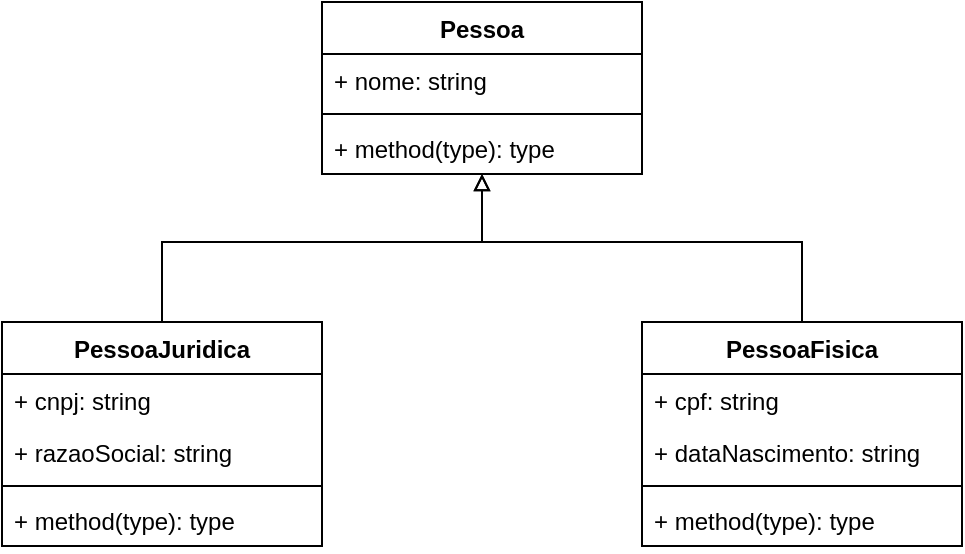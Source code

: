 <mxfile version="16.2.6" type="github">
  <diagram id="T_2ja7fJej8YLeRc40yU" name="Page-1">
    <mxGraphModel dx="796" dy="481" grid="1" gridSize="10" guides="1" tooltips="1" connect="1" arrows="1" fold="1" page="1" pageScale="1" pageWidth="850" pageHeight="1100" math="0" shadow="0">
      <root>
        <mxCell id="0" />
        <mxCell id="1" parent="0" />
        <mxCell id="Dt8Du6wS4_l8fTTvce2d-2" value="Pessoa" style="swimlane;fontStyle=1;align=center;verticalAlign=top;childLayout=stackLayout;horizontal=1;startSize=26;horizontalStack=0;resizeParent=1;resizeParentMax=0;resizeLast=0;collapsible=1;marginBottom=0;" vertex="1" parent="1">
          <mxGeometry x="320" y="200" width="160" height="86" as="geometry" />
        </mxCell>
        <mxCell id="Dt8Du6wS4_l8fTTvce2d-3" value="+ nome: string" style="text;strokeColor=none;fillColor=none;align=left;verticalAlign=top;spacingLeft=4;spacingRight=4;overflow=hidden;rotatable=0;points=[[0,0.5],[1,0.5]];portConstraint=eastwest;" vertex="1" parent="Dt8Du6wS4_l8fTTvce2d-2">
          <mxGeometry y="26" width="160" height="26" as="geometry" />
        </mxCell>
        <mxCell id="Dt8Du6wS4_l8fTTvce2d-4" value="" style="line;strokeWidth=1;fillColor=none;align=left;verticalAlign=middle;spacingTop=-1;spacingLeft=3;spacingRight=3;rotatable=0;labelPosition=right;points=[];portConstraint=eastwest;" vertex="1" parent="Dt8Du6wS4_l8fTTvce2d-2">
          <mxGeometry y="52" width="160" height="8" as="geometry" />
        </mxCell>
        <mxCell id="Dt8Du6wS4_l8fTTvce2d-5" value="+ method(type): type" style="text;strokeColor=none;fillColor=none;align=left;verticalAlign=top;spacingLeft=4;spacingRight=4;overflow=hidden;rotatable=0;points=[[0,0.5],[1,0.5]];portConstraint=eastwest;" vertex="1" parent="Dt8Du6wS4_l8fTTvce2d-2">
          <mxGeometry y="60" width="160" height="26" as="geometry" />
        </mxCell>
        <mxCell id="Dt8Du6wS4_l8fTTvce2d-6" value="PessoaFisica" style="swimlane;fontStyle=1;align=center;verticalAlign=top;childLayout=stackLayout;horizontal=1;startSize=26;horizontalStack=0;resizeParent=1;resizeParentMax=0;resizeLast=0;collapsible=1;marginBottom=0;" vertex="1" parent="1">
          <mxGeometry x="480" y="360" width="160" height="112" as="geometry" />
        </mxCell>
        <mxCell id="Dt8Du6wS4_l8fTTvce2d-7" value="+ cpf: string" style="text;strokeColor=none;fillColor=none;align=left;verticalAlign=top;spacingLeft=4;spacingRight=4;overflow=hidden;rotatable=0;points=[[0,0.5],[1,0.5]];portConstraint=eastwest;" vertex="1" parent="Dt8Du6wS4_l8fTTvce2d-6">
          <mxGeometry y="26" width="160" height="26" as="geometry" />
        </mxCell>
        <mxCell id="Dt8Du6wS4_l8fTTvce2d-18" value="+ dataNascimento: string" style="text;strokeColor=none;fillColor=none;align=left;verticalAlign=top;spacingLeft=4;spacingRight=4;overflow=hidden;rotatable=0;points=[[0,0.5],[1,0.5]];portConstraint=eastwest;" vertex="1" parent="Dt8Du6wS4_l8fTTvce2d-6">
          <mxGeometry y="52" width="160" height="26" as="geometry" />
        </mxCell>
        <mxCell id="Dt8Du6wS4_l8fTTvce2d-8" value="" style="line;strokeWidth=1;fillColor=none;align=left;verticalAlign=middle;spacingTop=-1;spacingLeft=3;spacingRight=3;rotatable=0;labelPosition=right;points=[];portConstraint=eastwest;" vertex="1" parent="Dt8Du6wS4_l8fTTvce2d-6">
          <mxGeometry y="78" width="160" height="8" as="geometry" />
        </mxCell>
        <mxCell id="Dt8Du6wS4_l8fTTvce2d-9" value="+ method(type): type" style="text;strokeColor=none;fillColor=none;align=left;verticalAlign=top;spacingLeft=4;spacingRight=4;overflow=hidden;rotatable=0;points=[[0,0.5],[1,0.5]];portConstraint=eastwest;" vertex="1" parent="Dt8Du6wS4_l8fTTvce2d-6">
          <mxGeometry y="86" width="160" height="26" as="geometry" />
        </mxCell>
        <mxCell id="Dt8Du6wS4_l8fTTvce2d-10" value="PessoaJuridica&#xa;" style="swimlane;fontStyle=1;align=center;verticalAlign=top;childLayout=stackLayout;horizontal=1;startSize=26;horizontalStack=0;resizeParent=1;resizeParentMax=0;resizeLast=0;collapsible=1;marginBottom=0;" vertex="1" parent="1">
          <mxGeometry x="160" y="360" width="160" height="112" as="geometry" />
        </mxCell>
        <mxCell id="Dt8Du6wS4_l8fTTvce2d-11" value="+ cnpj: string" style="text;strokeColor=none;fillColor=none;align=left;verticalAlign=top;spacingLeft=4;spacingRight=4;overflow=hidden;rotatable=0;points=[[0,0.5],[1,0.5]];portConstraint=eastwest;" vertex="1" parent="Dt8Du6wS4_l8fTTvce2d-10">
          <mxGeometry y="26" width="160" height="26" as="geometry" />
        </mxCell>
        <mxCell id="Dt8Du6wS4_l8fTTvce2d-16" value="+ razaoSocial: string" style="text;strokeColor=none;fillColor=none;align=left;verticalAlign=top;spacingLeft=4;spacingRight=4;overflow=hidden;rotatable=0;points=[[0,0.5],[1,0.5]];portConstraint=eastwest;" vertex="1" parent="Dt8Du6wS4_l8fTTvce2d-10">
          <mxGeometry y="52" width="160" height="26" as="geometry" />
        </mxCell>
        <mxCell id="Dt8Du6wS4_l8fTTvce2d-12" value="" style="line;strokeWidth=1;fillColor=none;align=left;verticalAlign=middle;spacingTop=-1;spacingLeft=3;spacingRight=3;rotatable=0;labelPosition=right;points=[];portConstraint=eastwest;" vertex="1" parent="Dt8Du6wS4_l8fTTvce2d-10">
          <mxGeometry y="78" width="160" height="8" as="geometry" />
        </mxCell>
        <mxCell id="Dt8Du6wS4_l8fTTvce2d-13" value="+ method(type): type" style="text;strokeColor=none;fillColor=none;align=left;verticalAlign=top;spacingLeft=4;spacingRight=4;overflow=hidden;rotatable=0;points=[[0,0.5],[1,0.5]];portConstraint=eastwest;" vertex="1" parent="Dt8Du6wS4_l8fTTvce2d-10">
          <mxGeometry y="86" width="160" height="26" as="geometry" />
        </mxCell>
        <mxCell id="Dt8Du6wS4_l8fTTvce2d-19" value="" style="endArrow=block;endFill=0;html=1;edgeStyle=orthogonalEdgeStyle;align=left;verticalAlign=top;rounded=0;exitX=0.5;exitY=0;exitDx=0;exitDy=0;entryX=0.5;entryY=1;entryDx=0;entryDy=0;" edge="1" parent="1" source="Dt8Du6wS4_l8fTTvce2d-10" target="Dt8Du6wS4_l8fTTvce2d-2">
          <mxGeometry x="-1" relative="1" as="geometry">
            <mxPoint x="210" y="330" as="sourcePoint" />
            <mxPoint x="370" y="330" as="targetPoint" />
            <Array as="points">
              <mxPoint x="240" y="320" />
              <mxPoint x="400" y="320" />
            </Array>
          </mxGeometry>
        </mxCell>
        <mxCell id="Dt8Du6wS4_l8fTTvce2d-21" value="" style="endArrow=block;endFill=0;html=1;edgeStyle=orthogonalEdgeStyle;align=left;verticalAlign=top;rounded=0;exitX=0.5;exitY=0;exitDx=0;exitDy=0;" edge="1" parent="1" source="Dt8Du6wS4_l8fTTvce2d-6" target="Dt8Du6wS4_l8fTTvce2d-5">
          <mxGeometry x="-1" relative="1" as="geometry">
            <mxPoint x="580" y="330" as="sourcePoint" />
            <mxPoint x="410" y="290" as="targetPoint" />
            <Array as="points">
              <mxPoint x="560" y="320" />
              <mxPoint x="400" y="320" />
            </Array>
          </mxGeometry>
        </mxCell>
      </root>
    </mxGraphModel>
  </diagram>
</mxfile>
